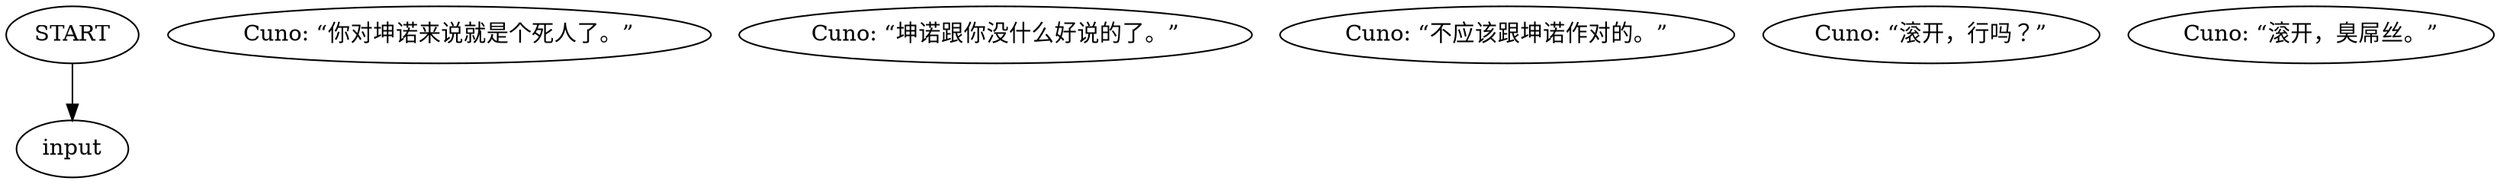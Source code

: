 # YARD / CUNO barks lost to cunoesse
# OBSOLETE
#
#Now Cuno lockout is handled in greeting.
# ==================================================
digraph G {
	  0 [label="START"];
	  1 [label="input"];
	  2 [label="Cuno: “你对坤诺来说就是个死人了。”"];
	  3 [label="Cuno: “坤诺跟你没什么好说的了。”"];
	  4 [label="Cuno: “不应该跟坤诺作对的。”"];
	  5 [label="Cuno: “滚开，行吗？”"];
	  6 [label="Cuno: “滚开，臭屌丝。”"];
	  0 -> 1
}

